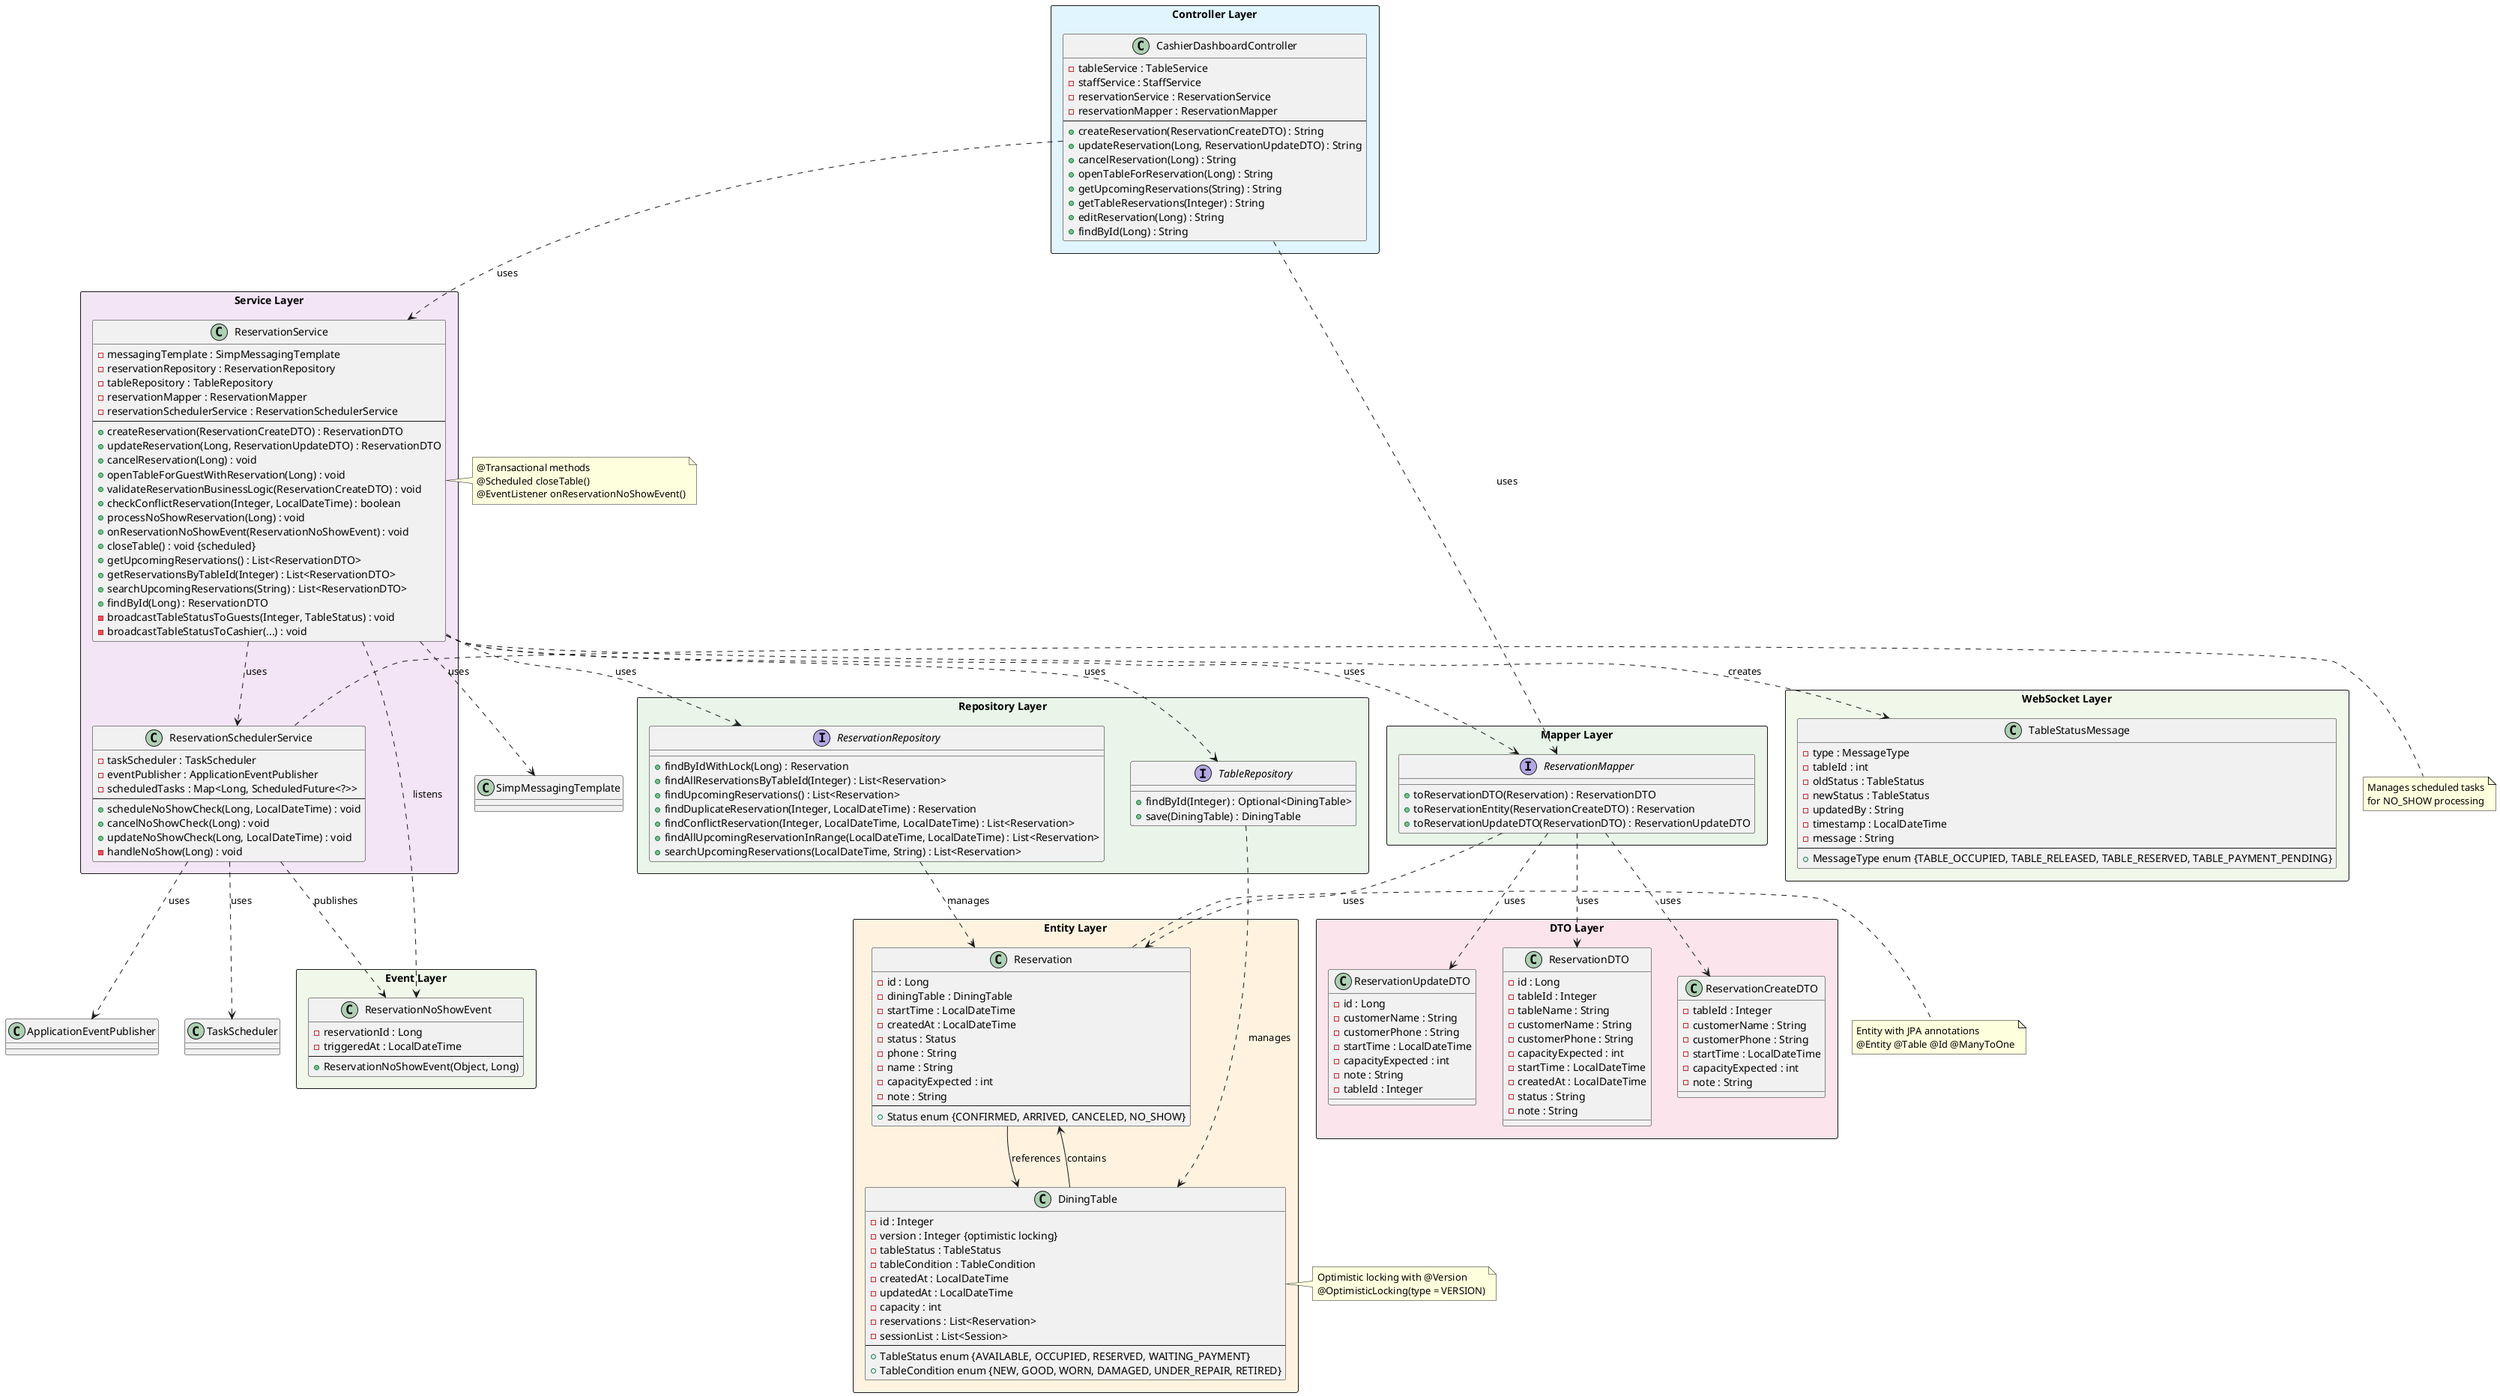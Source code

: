 @startuml Reservation System Class Diagram

!define CONTROLLER_COLOR #E1F5FE
!define SERVICE_COLOR #F3E5F5
!define REPOSITORY_COLOR #E8F5E8
!define ENTITY_COLOR #FFF3E0
!define DTO_COLOR #FCE4EC
!define EVENT_COLOR #F1F8E9

package "Controller Layer" <<Rectangle>> CONTROLLER_COLOR {
    class CashierDashboardController {
        - tableService : TableService
        - staffService : StaffService
        - reservationService : ReservationService
        - reservationMapper : ReservationMapper
        --
        + createReservation(ReservationCreateDTO) : String
        + updateReservation(Long, ReservationUpdateDTO) : String
        + cancelReservation(Long) : String
        + openTableForReservation(Long) : String
        + getUpcomingReservations(String) : String
        + getTableReservations(Integer) : String
        + editReservation(Long) : String
        + findById(Long) : String
    }
}

package "Service Layer" <<Rectangle>> SERVICE_COLOR {
    class ReservationService {
        - messagingTemplate : SimpMessagingTemplate
        - reservationRepository : ReservationRepository
        - tableRepository : TableRepository
        - reservationMapper : ReservationMapper
        - reservationSchedulerService : ReservationSchedulerService
        --
        + createReservation(ReservationCreateDTO) : ReservationDTO
        + updateReservation(Long, ReservationUpdateDTO) : ReservationDTO
        + cancelReservation(Long) : void
        + openTableForGuestWithReservation(Long) : void
        + validateReservationBusinessLogic(ReservationCreateDTO) : void
        + checkConflictReservation(Integer, LocalDateTime) : boolean
        + processNoShowReservation(Long) : void
        + onReservationNoShowEvent(ReservationNoShowEvent) : void
        + closeTable() : void {scheduled}
        + getUpcomingReservations() : List<ReservationDTO>
        + getReservationsByTableId(Integer) : List<ReservationDTO>
        + searchUpcomingReservations(String) : List<ReservationDTO>
        + findById(Long) : ReservationDTO
        - broadcastTableStatusToGuests(Integer, TableStatus) : void
        - broadcastTableStatusToCashier(...) : void
    }

    class ReservationSchedulerService {
        - taskScheduler : TaskScheduler
        - eventPublisher : ApplicationEventPublisher
        - scheduledTasks : Map<Long, ScheduledFuture<?>>
        --
        + scheduleNoShowCheck(Long, LocalDateTime) : void
        + cancelNoShowCheck(Long) : void
        + updateNoShowCheck(Long, LocalDateTime) : void
        - handleNoShow(Long) : void
    }
}

package "Repository Layer" <<Rectangle>> REPOSITORY_COLOR {
    interface ReservationRepository {
        + findByIdWithLock(Long) : Reservation
        + findAllReservationsByTableId(Integer) : List<Reservation>
        + findUpcomingReservations() : List<Reservation>
        + findDuplicateReservation(Integer, LocalDateTime) : Reservation
        + findConflictReservation(Integer, LocalDateTime, LocalDateTime) : List<Reservation>
        + findAllUpcomingReservationInRange(LocalDateTime, LocalDateTime) : List<Reservation>
        + searchUpcomingReservations(LocalDateTime, String) : List<Reservation>
    }

    interface TableRepository {
        + findById(Integer) : Optional<DiningTable>
        + save(DiningTable) : DiningTable
    }
}

package "Mapper Layer" <<Rectangle>> REPOSITORY_COLOR {
    interface ReservationMapper {
        + toReservationDTO(Reservation) : ReservationDTO
        + toReservationEntity(ReservationCreateDTO) : Reservation
        + toReservationUpdateDTO(ReservationDTO) : ReservationUpdateDTO
    }
}

package "Entity Layer" <<Rectangle>> ENTITY_COLOR {
    class Reservation {
        - id : Long
        - diningTable : DiningTable
        - startTime : LocalDateTime
        - createdAt : LocalDateTime
        - status : Status
        - phone : String
        - name : String
        - capacityExpected : int
        - note : String
        --
        + Status enum {CONFIRMED, ARRIVED, CANCELED, NO_SHOW}
    }

    class DiningTable {
        - id : Integer
        - version : Integer {optimistic locking}
        - tableStatus : TableStatus
        - tableCondition : TableCondition
        - createdAt : LocalDateTime
        - updatedAt : LocalDateTime
        - capacity : int
        - reservations : List<Reservation>
        - sessionList : List<Session>
        --
        + TableStatus enum {AVAILABLE, OCCUPIED, RESERVED, WAITING_PAYMENT}
        + TableCondition enum {NEW, GOOD, WORN, DAMAGED, UNDER_REPAIR, RETIRED}
    }
}

package "DTO Layer" <<Rectangle>> DTO_COLOR {
    class ReservationDTO {
        - id : Long
        - tableId : Integer
        - tableName : String
        - customerName : String
        - customerPhone : String
        - capacityExpected : int
        - startTime : LocalDateTime
        - createdAt : LocalDateTime
        - status : String
        - note : String
    }

    class ReservationCreateDTO {
        - tableId : Integer
        - customerName : String
        - customerPhone : String
        - startTime : LocalDateTime
        - capacityExpected : int
        - note : String
    }

    class ReservationUpdateDTO {
        - id : Long
        - customerName : String
        - customerPhone : String
        - startTime : LocalDateTime
        - capacityExpected : int
        - note : String
        - tableId : Integer
    }
}

package "Event Layer" <<Rectangle>> EVENT_COLOR {
    class ReservationNoShowEvent {
        - reservationId : Long
        - triggeredAt : LocalDateTime
        --
        + ReservationNoShowEvent(Object, Long)
    }
}

package "WebSocket Layer" <<Rectangle>> EVENT_COLOR {
    class TableStatusMessage {
        - type : MessageType
        - tableId : int
        - oldStatus : TableStatus
        - newStatus : TableStatus
        - updatedBy : String
        - timestamp : LocalDateTime
        - message : String
        --
        + MessageType enum {TABLE_OCCUPIED, TABLE_RELEASED, TABLE_RESERVED, TABLE_PAYMENT_PENDING}
    }
}

' Dependency Relationships
CashierDashboardController ..> ReservationService : uses
CashierDashboardController ..> ReservationMapper : uses
ReservationService ..> ReservationRepository : uses
ReservationService ..> TableRepository : uses
ReservationService ..> ReservationMapper : uses
ReservationService ..> ReservationSchedulerService : uses
ReservationService ..> SimpMessagingTemplate : uses
ReservationSchedulerService ..> ApplicationEventPublisher : uses
ReservationSchedulerService ..> TaskScheduler : uses
ReservationMapper ..> Reservation : uses
ReservationMapper ..> ReservationDTO : uses
ReservationMapper ..> ReservationCreateDTO : uses
ReservationMapper ..> ReservationUpdateDTO : uses

' Association Relationships
ReservationRepository ..> Reservation : manages
TableRepository ..> DiningTable : manages
Reservation --> DiningTable : references
DiningTable --> Reservation : contains

' Event Relationships
ReservationSchedulerService ..> ReservationNoShowEvent : publishes
ReservationService ..> ReservationNoShowEvent : listens
ReservationService ..> TableStatusMessage : creates

' Notes
note right of ReservationService
  @Transactional methods
  @Scheduled closeTable()
  @EventListener onReservationNoShowEvent()
end note

note right of ReservationSchedulerService
  Manages scheduled tasks
  for NO_SHOW processing
end note

note right of Reservation
  Entity with JPA annotations
  @Entity @Table @Id @ManyToOne
end note

note right of DiningTable
  Optimistic locking with @Version
  @OptimisticLocking(type = VERSION)
end note

@enduml
